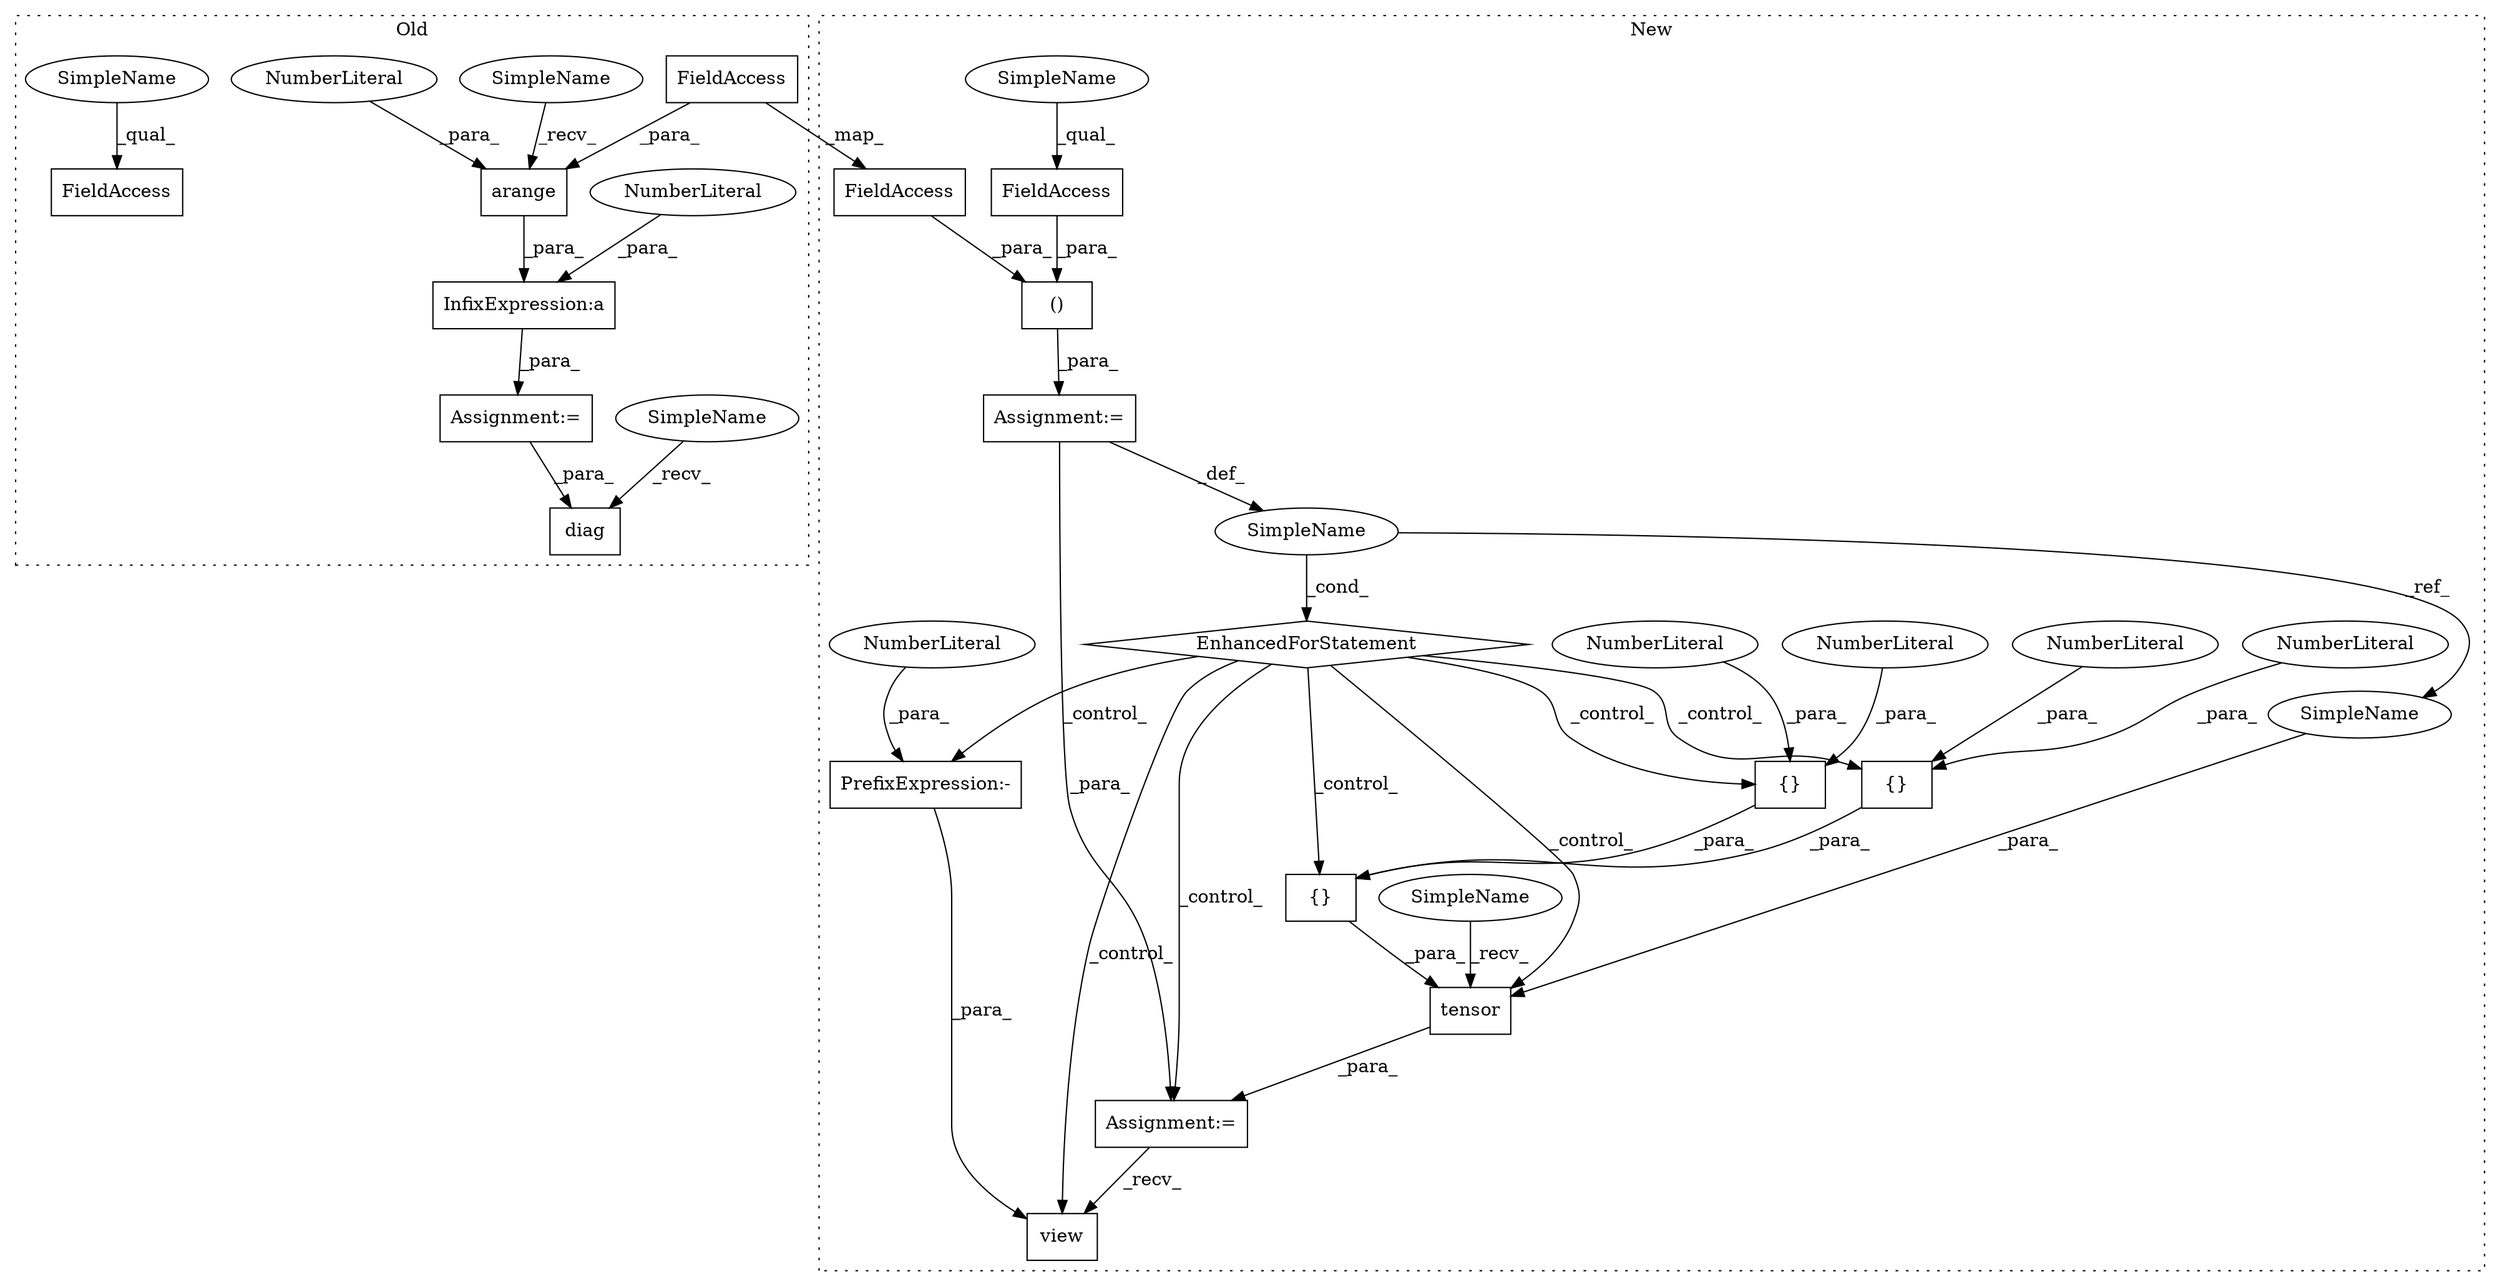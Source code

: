 digraph G {
subgraph cluster0 {
1 [label="arange" a="32" s="2184,2211" l="7,1" shape="box"];
3 [label="NumberLiteral" a="34" s="2191" l="1" shape="ellipse"];
8 [label="diag" a="32" s="2232,2245" l="5,1" shape="box"];
9 [label="InfixExpression:a" a="27" s="2175" l="3" shape="box"];
11 [label="NumberLiteral" a="34" s="2174" l="1" shape="ellipse"];
20 [label="FieldAccess" a="22" s="2139" l="11" shape="box"];
22 [label="Assignment:=" a="7" s="2172" l="1" shape="box"];
25 [label="FieldAccess" a="22" s="2193" l="11" shape="box"];
27 [label="SimpleName" a="42" s="2226" l="5" shape="ellipse"];
28 [label="SimpleName" a="42" s="2139" l="5" shape="ellipse"];
29 [label="SimpleName" a="42" s="2178" l="5" shape="ellipse"];
label = "Old";
style="dotted";
}
subgraph cluster1 {
2 [label="view" a="32" s="2459,2466" l="5,1" shape="box"];
4 [label="SimpleName" a="42" s="2251" l="5" shape="ellipse"];
5 [label="PrefixExpression:-" a="38" s="2464" l="1" shape="box"];
6 [label="NumberLiteral" a="34" s="2465" l="1" shape="ellipse"];
7 [label="()" a="106" s="2264" l="36" shape="box"];
10 [label="{}" a="4" s="2415,2419" l="1,1" shape="box"];
12 [label="NumberLiteral" a="34" s="2416" l="1" shape="ellipse"];
13 [label="{}" a="4" s="2408,2420" l="1,1" shape="box"];
14 [label="NumberLiteral" a="34" s="2418" l="1" shape="ellipse"];
15 [label="{}" a="4" s="2409,2413" l="1,1" shape="box"];
16 [label="NumberLiteral" a="34" s="2410" l="1" shape="ellipse"];
17 [label="NumberLiteral" a="34" s="2412" l="1" shape="ellipse"];
18 [label="EnhancedForStatement" a="70" s="2194,2300" l="53,3" shape="diamond"];
19 [label="tensor" a="32" s="2390,2434" l="7,1" shape="box"];
21 [label="FieldAccess" a="22" s="2288" l="12" shape="box"];
23 [label="Assignment:=" a="7" s="2383" l="1" shape="box"];
24 [label="Assignment:=" a="7" s="2194,2300" l="53,3" shape="box"];
26 [label="FieldAccess" a="22" s="2264" l="11" shape="box"];
30 [label="SimpleName" a="42" s="2422" l="5" shape="ellipse"];
31 [label="SimpleName" a="42" s="2384" l="5" shape="ellipse"];
32 [label="SimpleName" a="42" s="2288" l="5" shape="ellipse"];
label = "New";
style="dotted";
}
1 -> 9 [label="_para_"];
3 -> 1 [label="_para_"];
4 -> 30 [label="_ref_"];
4 -> 18 [label="_cond_"];
5 -> 2 [label="_para_"];
6 -> 5 [label="_para_"];
7 -> 24 [label="_para_"];
9 -> 22 [label="_para_"];
10 -> 13 [label="_para_"];
11 -> 9 [label="_para_"];
12 -> 10 [label="_para_"];
13 -> 19 [label="_para_"];
14 -> 10 [label="_para_"];
15 -> 13 [label="_para_"];
16 -> 15 [label="_para_"];
17 -> 15 [label="_para_"];
18 -> 15 [label="_control_"];
18 -> 19 [label="_control_"];
18 -> 23 [label="_control_"];
18 -> 2 [label="_control_"];
18 -> 10 [label="_control_"];
18 -> 13 [label="_control_"];
18 -> 5 [label="_control_"];
19 -> 23 [label="_para_"];
21 -> 7 [label="_para_"];
22 -> 8 [label="_para_"];
23 -> 2 [label="_recv_"];
24 -> 4 [label="_def_"];
24 -> 23 [label="_para_"];
25 -> 26 [label="_map_"];
25 -> 1 [label="_para_"];
26 -> 7 [label="_para_"];
27 -> 8 [label="_recv_"];
28 -> 20 [label="_qual_"];
29 -> 1 [label="_recv_"];
30 -> 19 [label="_para_"];
31 -> 19 [label="_recv_"];
32 -> 21 [label="_qual_"];
}